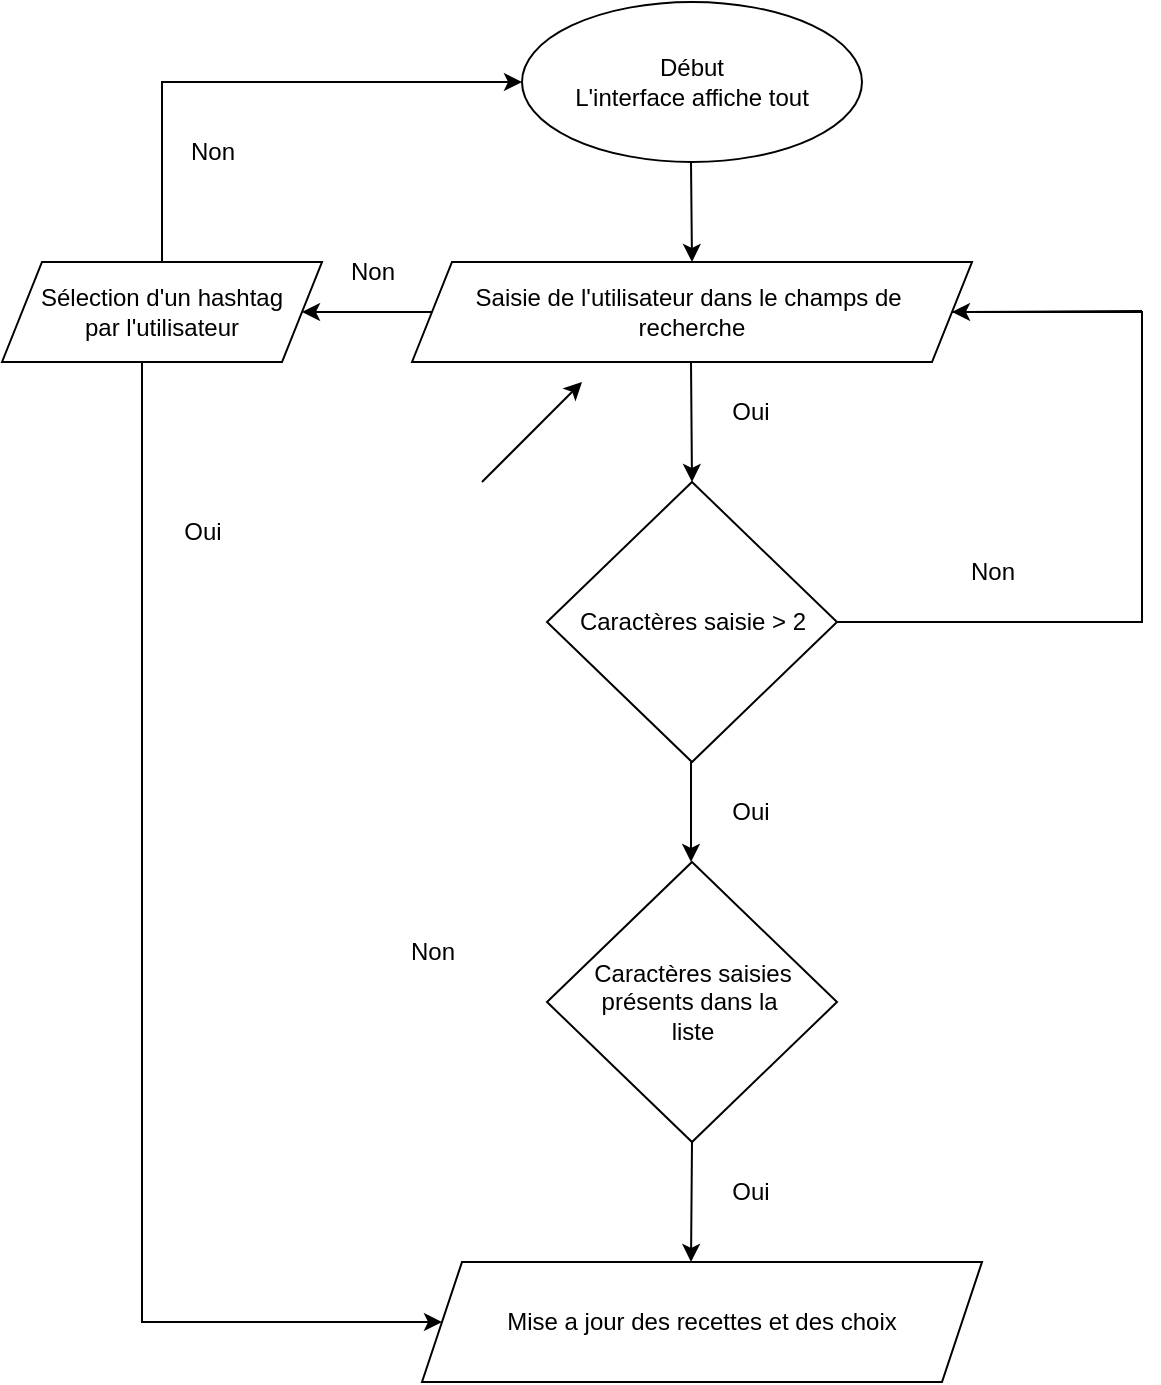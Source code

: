 <mxfile version="20.5.1" type="github">
  <diagram id="zSLrW9iclxR0P2SrXjDv" name="Page-1">
    <mxGraphModel dx="782" dy="432" grid="1" gridSize="10" guides="1" tooltips="1" connect="1" arrows="1" fold="1" page="1" pageScale="1" pageWidth="827" pageHeight="1169" math="0" shadow="0">
      <root>
        <mxCell id="0" />
        <mxCell id="1" parent="0" />
        <mxCell id="fAVFCxH8SQh7ahzYsibG-1" value="Début&lt;br&gt;L&#39;interface affiche tout" style="ellipse;whiteSpace=wrap;html=1;" vertex="1" parent="1">
          <mxGeometry x="320" y="20" width="170" height="80" as="geometry" />
        </mxCell>
        <mxCell id="fAVFCxH8SQh7ahzYsibG-3" value="" style="endArrow=classic;html=1;rounded=0;" edge="1" parent="1">
          <mxGeometry width="50" height="50" relative="1" as="geometry">
            <mxPoint x="404.5" y="100" as="sourcePoint" />
            <mxPoint x="405" y="150" as="targetPoint" />
          </mxGeometry>
        </mxCell>
        <mxCell id="fAVFCxH8SQh7ahzYsibG-34" style="edgeStyle=orthogonalEdgeStyle;rounded=0;orthogonalLoop=1;jettySize=auto;html=1;exitX=0;exitY=0.5;exitDx=0;exitDy=0;" edge="1" parent="1" source="fAVFCxH8SQh7ahzYsibG-4" target="fAVFCxH8SQh7ahzYsibG-33">
          <mxGeometry relative="1" as="geometry" />
        </mxCell>
        <mxCell id="fAVFCxH8SQh7ahzYsibG-4" value="Saisie de l&#39;utilisateur dans le champs de&amp;nbsp;&lt;br&gt;recherche" style="shape=parallelogram;perimeter=parallelogramPerimeter;whiteSpace=wrap;html=1;fixedSize=1;" vertex="1" parent="1">
          <mxGeometry x="265" y="150" width="280" height="50" as="geometry" />
        </mxCell>
        <mxCell id="fAVFCxH8SQh7ahzYsibG-5" value="" style="endArrow=classic;html=1;rounded=0;" edge="1" parent="1">
          <mxGeometry width="50" height="50" relative="1" as="geometry">
            <mxPoint x="404.5" y="200" as="sourcePoint" />
            <mxPoint x="405" y="260" as="targetPoint" />
          </mxGeometry>
        </mxCell>
        <mxCell id="fAVFCxH8SQh7ahzYsibG-8" value="Non" style="text;html=1;align=center;verticalAlign=middle;resizable=0;points=[];autosize=1;strokeColor=none;fillColor=none;rotation=0;" vertex="1" parent="1">
          <mxGeometry x="530" y="290" width="50" height="30" as="geometry" />
        </mxCell>
        <mxCell id="fAVFCxH8SQh7ahzYsibG-14" value="" style="endArrow=none;html=1;rounded=0;startArrow=none;" edge="1" parent="1" source="fAVFCxH8SQh7ahzYsibG-6">
          <mxGeometry width="50" height="50" relative="1" as="geometry">
            <mxPoint x="380" y="340" as="sourcePoint" />
            <mxPoint x="430" y="290" as="targetPoint" />
          </mxGeometry>
        </mxCell>
        <mxCell id="fAVFCxH8SQh7ahzYsibG-6" value="Caractères saisie &amp;gt; 2" style="rhombus;whiteSpace=wrap;html=1;" vertex="1" parent="1">
          <mxGeometry x="332.5" y="260" width="145" height="140" as="geometry" />
        </mxCell>
        <mxCell id="fAVFCxH8SQh7ahzYsibG-15" value="" style="endArrow=none;html=1;rounded=0;exitX=1;exitY=0.5;exitDx=0;exitDy=0;" edge="1" parent="1" source="fAVFCxH8SQh7ahzYsibG-4" target="fAVFCxH8SQh7ahzYsibG-6">
          <mxGeometry width="50" height="50" relative="1" as="geometry">
            <mxPoint x="570" y="210" as="sourcePoint" />
            <mxPoint x="430" y="290" as="targetPoint" />
            <Array as="points">
              <mxPoint x="630" y="175" />
              <mxPoint x="630" y="330" />
            </Array>
          </mxGeometry>
        </mxCell>
        <mxCell id="fAVFCxH8SQh7ahzYsibG-21" value="" style="endArrow=classic;html=1;rounded=0;entryX=1;entryY=0.5;entryDx=0;entryDy=0;" edge="1" parent="1" target="fAVFCxH8SQh7ahzYsibG-4">
          <mxGeometry width="50" height="50" relative="1" as="geometry">
            <mxPoint x="630" y="174.5" as="sourcePoint" />
            <mxPoint x="550" y="174.5" as="targetPoint" />
          </mxGeometry>
        </mxCell>
        <mxCell id="fAVFCxH8SQh7ahzYsibG-22" value="" style="endArrow=classic;html=1;rounded=0;" edge="1" parent="1">
          <mxGeometry width="50" height="50" relative="1" as="geometry">
            <mxPoint x="404.5" y="400" as="sourcePoint" />
            <mxPoint x="404.5" y="450" as="targetPoint" />
          </mxGeometry>
        </mxCell>
        <mxCell id="fAVFCxH8SQh7ahzYsibG-23" value="Caractères saisies&lt;br&gt;présents dans la&amp;nbsp;&lt;br&gt;liste" style="rhombus;whiteSpace=wrap;html=1;" vertex="1" parent="1">
          <mxGeometry x="332.5" y="450" width="145" height="140" as="geometry" />
        </mxCell>
        <mxCell id="fAVFCxH8SQh7ahzYsibG-26" value="Non" style="text;html=1;align=center;verticalAlign=middle;resizable=0;points=[];autosize=1;strokeColor=none;fillColor=none;rotation=0;" vertex="1" parent="1">
          <mxGeometry x="250" y="480" width="50" height="30" as="geometry" />
        </mxCell>
        <mxCell id="fAVFCxH8SQh7ahzYsibG-27" value="Oui" style="text;html=1;align=center;verticalAlign=middle;resizable=0;points=[];autosize=1;strokeColor=none;fillColor=none;rotation=0;" vertex="1" parent="1">
          <mxGeometry x="414" y="210" width="40" height="30" as="geometry" />
        </mxCell>
        <mxCell id="fAVFCxH8SQh7ahzYsibG-28" value="Oui" style="text;html=1;align=center;verticalAlign=middle;resizable=0;points=[];autosize=1;strokeColor=none;fillColor=none;rotation=0;" vertex="1" parent="1">
          <mxGeometry x="414" y="410" width="40" height="30" as="geometry" />
        </mxCell>
        <mxCell id="fAVFCxH8SQh7ahzYsibG-29" value="" style="endArrow=classic;html=1;rounded=0;exitX=0.5;exitY=1;exitDx=0;exitDy=0;" edge="1" parent="1" source="fAVFCxH8SQh7ahzYsibG-23">
          <mxGeometry width="50" height="50" relative="1" as="geometry">
            <mxPoint x="404.5" y="600" as="sourcePoint" />
            <mxPoint x="404.5" y="650" as="targetPoint" />
          </mxGeometry>
        </mxCell>
        <mxCell id="fAVFCxH8SQh7ahzYsibG-30" value="Oui" style="text;html=1;align=center;verticalAlign=middle;resizable=0;points=[];autosize=1;strokeColor=none;fillColor=none;rotation=0;" vertex="1" parent="1">
          <mxGeometry x="414" y="600" width="40" height="30" as="geometry" />
        </mxCell>
        <mxCell id="fAVFCxH8SQh7ahzYsibG-31" value="Mise a jour des recettes et des choix" style="shape=parallelogram;perimeter=parallelogramPerimeter;whiteSpace=wrap;html=1;fixedSize=1;" vertex="1" parent="1">
          <mxGeometry x="270" y="650" width="280" height="60" as="geometry" />
        </mxCell>
        <mxCell id="fAVFCxH8SQh7ahzYsibG-32" value="" style="endArrow=classic;html=1;rounded=0;entryX=0;entryY=0.5;entryDx=0;entryDy=0;" edge="1" parent="1" target="fAVFCxH8SQh7ahzYsibG-31">
          <mxGeometry width="50" height="50" relative="1" as="geometry">
            <mxPoint x="130" y="200" as="sourcePoint" />
            <mxPoint x="130" y="680" as="targetPoint" />
            <Array as="points">
              <mxPoint x="130" y="680" />
            </Array>
          </mxGeometry>
        </mxCell>
        <mxCell id="fAVFCxH8SQh7ahzYsibG-39" style="edgeStyle=orthogonalEdgeStyle;rounded=0;orthogonalLoop=1;jettySize=auto;html=1;exitX=0.5;exitY=0;exitDx=0;exitDy=0;entryX=0;entryY=0.5;entryDx=0;entryDy=0;" edge="1" parent="1" source="fAVFCxH8SQh7ahzYsibG-33" target="fAVFCxH8SQh7ahzYsibG-1">
          <mxGeometry relative="1" as="geometry" />
        </mxCell>
        <mxCell id="fAVFCxH8SQh7ahzYsibG-33" value="Sélection d&#39;un hashtag&lt;br&gt;par l&#39;utilisateur" style="shape=parallelogram;perimeter=parallelogramPerimeter;whiteSpace=wrap;html=1;fixedSize=1;" vertex="1" parent="1">
          <mxGeometry x="60" y="150" width="160" height="50" as="geometry" />
        </mxCell>
        <mxCell id="fAVFCxH8SQh7ahzYsibG-35" value="Non" style="text;html=1;align=center;verticalAlign=middle;resizable=0;points=[];autosize=1;strokeColor=none;fillColor=none;rotation=0;" vertex="1" parent="1">
          <mxGeometry x="220" y="140" width="50" height="30" as="geometry" />
        </mxCell>
        <mxCell id="fAVFCxH8SQh7ahzYsibG-37" value="Oui" style="text;html=1;align=center;verticalAlign=middle;resizable=0;points=[];autosize=1;strokeColor=none;fillColor=none;rotation=0;" vertex="1" parent="1">
          <mxGeometry x="140" y="270" width="40" height="30" as="geometry" />
        </mxCell>
        <mxCell id="fAVFCxH8SQh7ahzYsibG-38" value="" style="endArrow=classic;html=1;rounded=0;" edge="1" parent="1">
          <mxGeometry width="50" height="50" relative="1" as="geometry">
            <mxPoint x="300" y="260" as="sourcePoint" />
            <mxPoint x="350" y="210" as="targetPoint" />
          </mxGeometry>
        </mxCell>
        <mxCell id="fAVFCxH8SQh7ahzYsibG-40" value="Non" style="text;html=1;align=center;verticalAlign=middle;resizable=0;points=[];autosize=1;strokeColor=none;fillColor=none;rotation=0;" vertex="1" parent="1">
          <mxGeometry x="140" y="80" width="50" height="30" as="geometry" />
        </mxCell>
      </root>
    </mxGraphModel>
  </diagram>
</mxfile>
